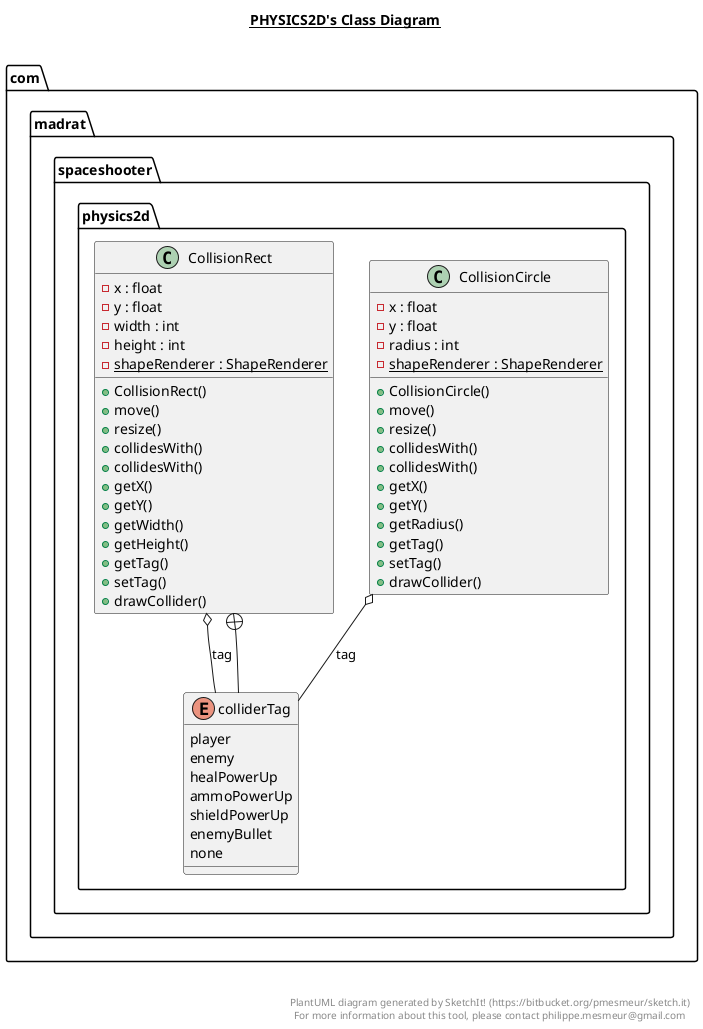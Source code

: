 @startuml

title __PHYSICS2D's Class Diagram__\n

  package com.madrat.spaceshooter {
    package com.madrat.spaceshooter.physics2d {
      class CollisionCircle {
          - x : float
          - y : float
          - radius : int
          {static} - shapeRenderer : ShapeRenderer
          + CollisionCircle()
          + move()
          + resize()
          + collidesWith()
          + collidesWith()
          + getX()
          + getY()
          + getRadius()
          + getTag()
          + setTag()
          + drawCollider()
      }
    }
  }
  

  package com.madrat.spaceshooter {
    package com.madrat.spaceshooter.physics2d {
      class CollisionRect {
          - x : float
          - y : float
          - width : int
          - height : int
          {static} - shapeRenderer : ShapeRenderer
          + CollisionRect()
          + move()
          + resize()
          + collidesWith()
          + collidesWith()
          + getX()
          + getY()
          + getWidth()
          + getHeight()
          + getTag()
          + setTag()
          + drawCollider()
      }
    }
  }
  

  package com.madrat.spaceshooter {
    package com.madrat.spaceshooter.physics2d {
      enum colliderTag {
        player
        enemy
        healPowerUp
        ammoPowerUp
        shieldPowerUp
        enemyBullet
        none
      }
    }
  }
  

  CollisionCircle o-- colliderTag : tag
  CollisionRect o-- colliderTag : tag
  CollisionRect +-down- colliderTag


right footer


PlantUML diagram generated by SketchIt! (https://bitbucket.org/pmesmeur/sketch.it)
For more information about this tool, please contact philippe.mesmeur@gmail.com
endfooter

@enduml

